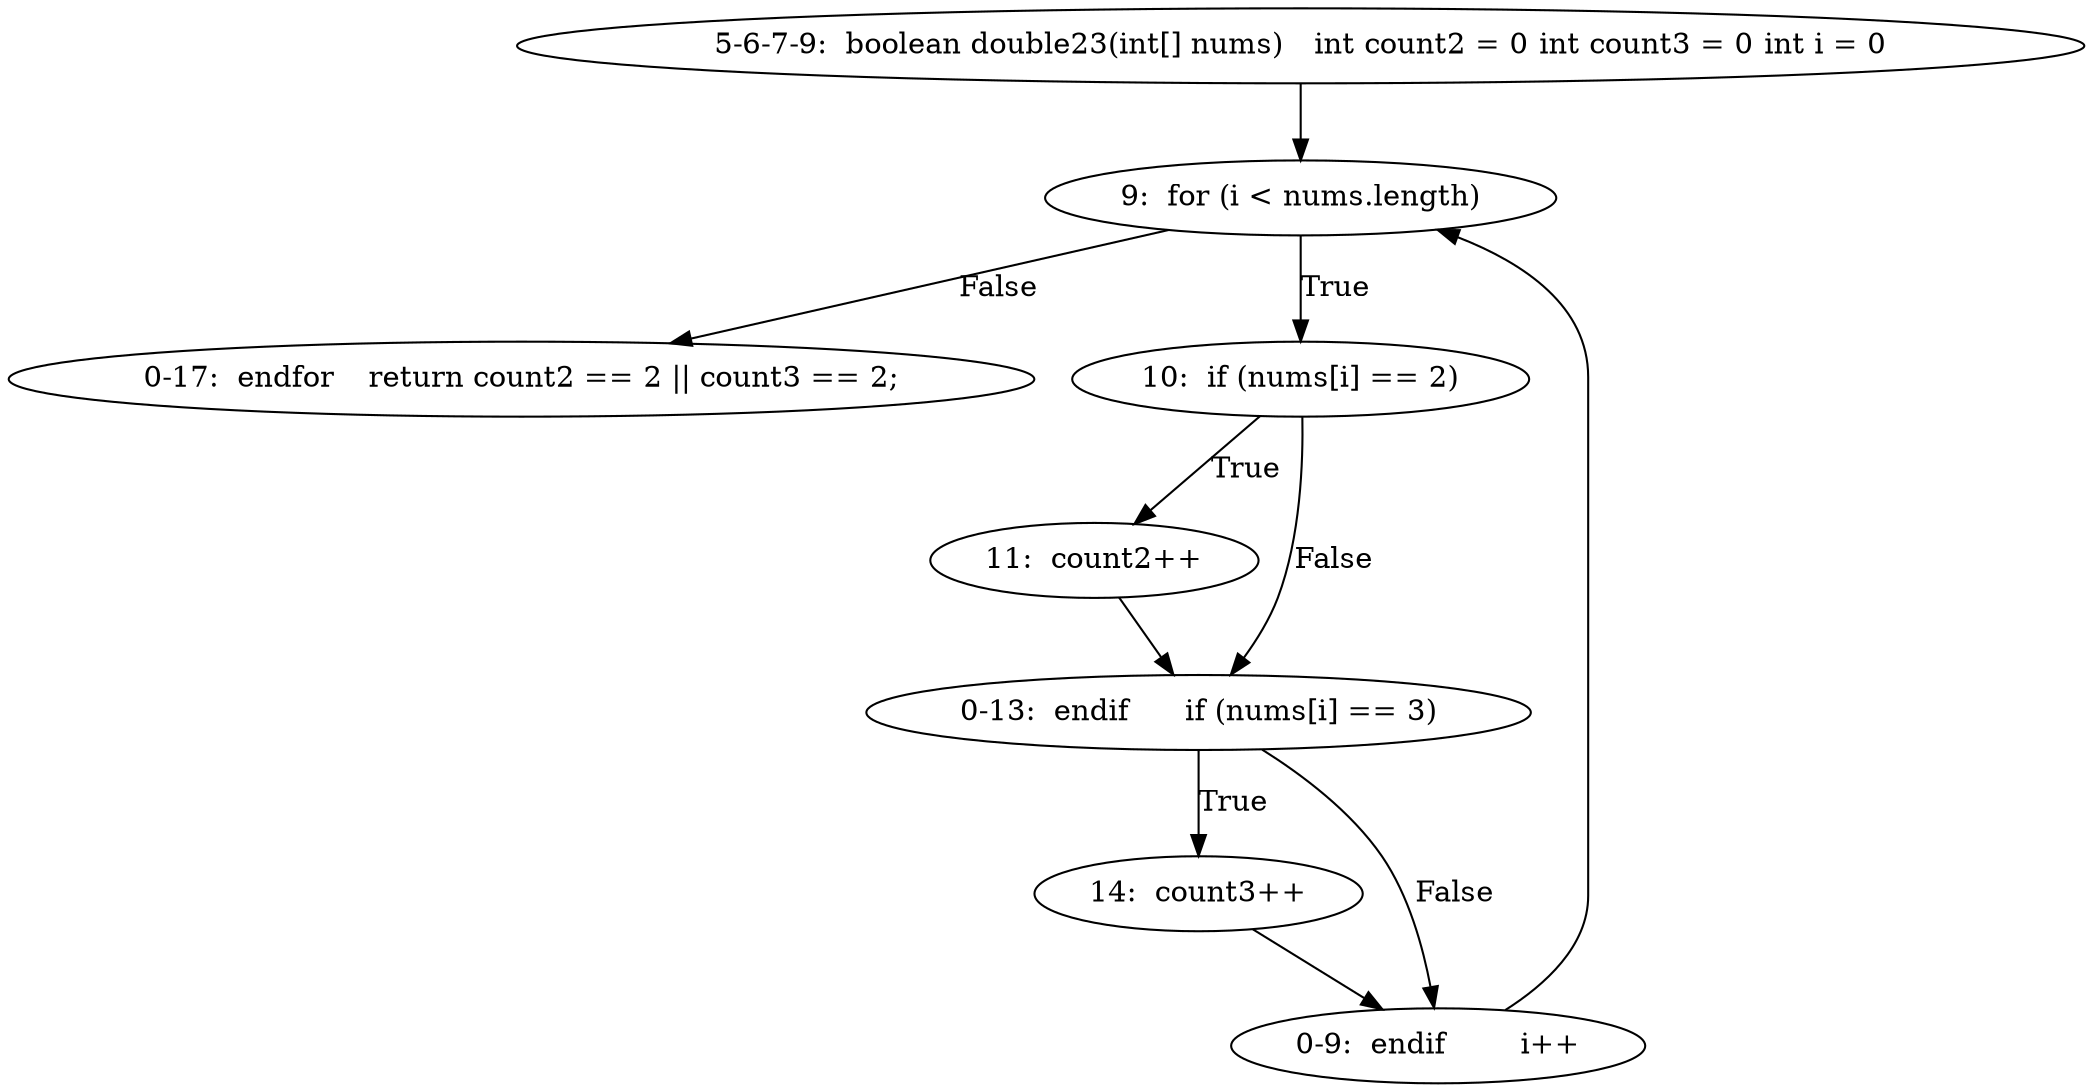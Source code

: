 digraph result_test { 
// graph-vertices
  a3  [label="5-6-7-9:  boolean double23(int[] nums)	int count2 = 0	int count3 = 0	int i = 0"]; 
  4  [label="9:  for (i < nums.length)"]; 
  a4  [label="0-17:  endfor	return count2 == 2 || count3 == 2;"]; 
  7  [label="10:  if (nums[i] == 2)"]; 
  8  [label="11:  count2++"]; 
  a5  [label="0-13:  endif	if (nums[i] == 3)"]; 
  11  [label="14:  count3++"]; 
  a6  [label="0-9:  endif	i++"]; 
// graph-edges
  a3 -> 4;
  4 -> a4  [label="False"]; 
  4 -> 7  [label="True"]; 
  7 -> 8  [label="True"]; 
  8 -> a5;
  7 -> a5  [label="False"]; 
  a5 -> 11  [label="True"]; 
  11 -> a6;
  a5 -> a6  [label="False"]; 
  a6 -> 4;
}